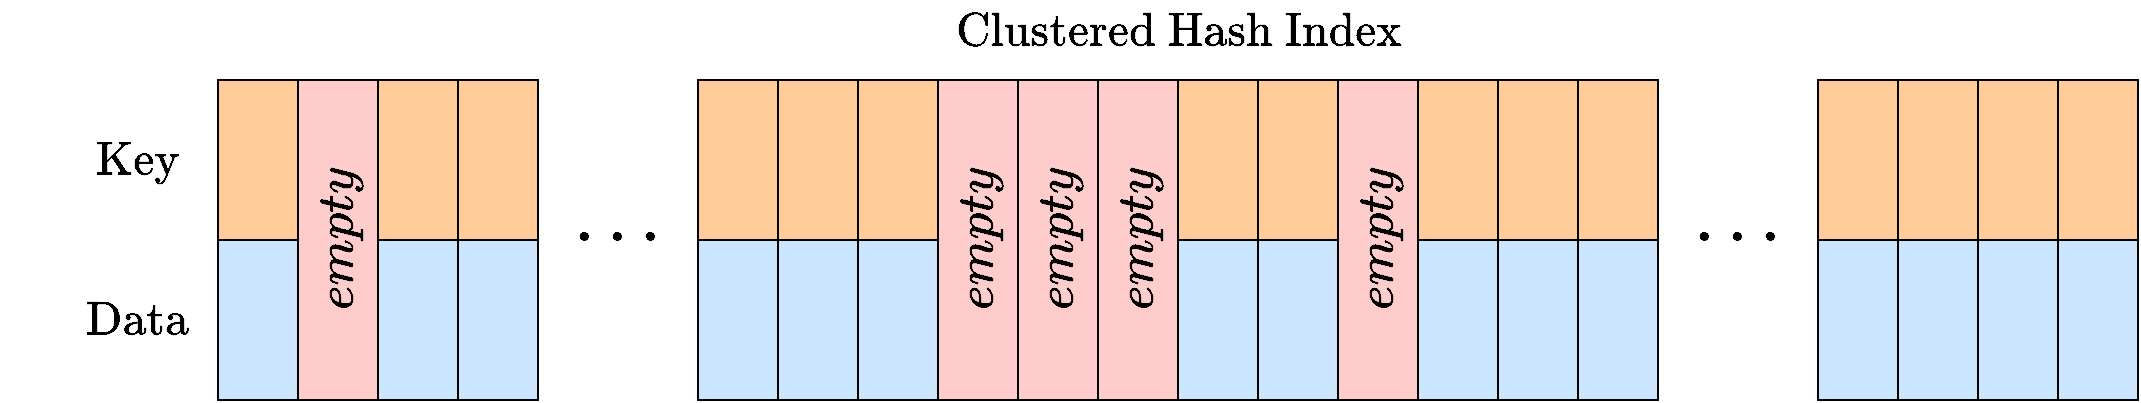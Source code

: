 <mxfile version="20.3.0" type="device"><diagram id="rjrMpkXa-ZSXB1Ds3HKZ" name="Page-1"><mxGraphModel dx="2570" dy="1050" grid="1" gridSize="10" guides="1" tooltips="1" connect="1" arrows="1" fold="1" page="1" pageScale="1" pageWidth="827" pageHeight="1169" math="1" shadow="0"><root><mxCell id="0"/><mxCell id="1" parent="0"/><mxCell id="GDVZk8woRxPXUCtdHdVP-58" value="" style="rounded=0;whiteSpace=wrap;html=1;fillColor=#cce5ff;strokeColor=#000000;" vertex="1" parent="1"><mxGeometry x="50" y="170" width="40" height="80" as="geometry"/></mxCell><mxCell id="GDVZk8woRxPXUCtdHdVP-59" value="" style="rounded=0;whiteSpace=wrap;html=1;fillColor=#cce5ff;strokeColor=#000000;" vertex="1" parent="1"><mxGeometry x="130" y="170" width="40" height="80" as="geometry"/></mxCell><mxCell id="GDVZk8woRxPXUCtdHdVP-60" value="" style="rounded=0;whiteSpace=wrap;html=1;fillColor=#cce5ff;strokeColor=#000000;" vertex="1" parent="1"><mxGeometry x="170" y="170" width="40" height="80" as="geometry"/></mxCell><mxCell id="GDVZk8woRxPXUCtdHdVP-61" value="" style="rounded=0;whiteSpace=wrap;html=1;fillColor=#cce5ff;strokeColor=#000000;" vertex="1" parent="1"><mxGeometry x="290" y="170" width="40" height="80" as="geometry"/></mxCell><mxCell id="GDVZk8woRxPXUCtdHdVP-62" value="" style="rounded=0;whiteSpace=wrap;html=1;fillColor=#cce5ff;strokeColor=#000000;" vertex="1" parent="1"><mxGeometry x="330" y="170" width="40" height="80" as="geometry"/></mxCell><mxCell id="GDVZk8woRxPXUCtdHdVP-63" value="" style="rounded=0;whiteSpace=wrap;html=1;fillColor=#cce5ff;strokeColor=#000000;" vertex="1" parent="1"><mxGeometry x="370" y="170" width="40" height="80" as="geometry"/></mxCell><mxCell id="GDVZk8woRxPXUCtdHdVP-66" value="" style="rounded=0;whiteSpace=wrap;html=1;fillColor=#cce5ff;strokeColor=#000000;" vertex="1" parent="1"><mxGeometry x="530" y="170" width="40" height="80" as="geometry"/></mxCell><mxCell id="GDVZk8woRxPXUCtdHdVP-67" value="" style="rounded=0;whiteSpace=wrap;html=1;fillColor=#cce5ff;strokeColor=#000000;" vertex="1" parent="1"><mxGeometry x="570" y="170" width="40" height="80" as="geometry"/></mxCell><mxCell id="GDVZk8woRxPXUCtdHdVP-68" value="" style="rounded=0;whiteSpace=wrap;html=1;fillColor=#cce5ff;strokeColor=#000000;" vertex="1" parent="1"><mxGeometry x="650" y="170" width="40" height="80" as="geometry"/></mxCell><mxCell id="GDVZk8woRxPXUCtdHdVP-69" value="" style="rounded=0;whiteSpace=wrap;html=1;fillColor=#cce5ff;strokeColor=#000000;" vertex="1" parent="1"><mxGeometry x="690" y="170" width="40" height="80" as="geometry"/></mxCell><mxCell id="GDVZk8woRxPXUCtdHdVP-70" value="" style="rounded=0;whiteSpace=wrap;html=1;fillColor=#cce5ff;strokeColor=#000000;" vertex="1" parent="1"><mxGeometry x="730" y="170" width="40" height="80" as="geometry"/></mxCell><mxCell id="GDVZk8woRxPXUCtdHdVP-75" value="" style="rounded=0;whiteSpace=wrap;html=1;fillColor=#ffcc99;strokeColor=#000000;" vertex="1" parent="1"><mxGeometry x="50" y="90" width="40" height="80" as="geometry"/></mxCell><mxCell id="GDVZk8woRxPXUCtdHdVP-76" value="" style="rounded=0;whiteSpace=wrap;html=1;fillColor=#ffcc99;strokeColor=#000000;" vertex="1" parent="1"><mxGeometry x="130" y="90" width="40" height="80" as="geometry"/></mxCell><mxCell id="GDVZk8woRxPXUCtdHdVP-77" value="" style="rounded=0;whiteSpace=wrap;html=1;fillColor=#ffcc99;strokeColor=#000000;" vertex="1" parent="1"><mxGeometry x="170" y="90" width="40" height="80" as="geometry"/></mxCell><mxCell id="GDVZk8woRxPXUCtdHdVP-78" value="" style="rounded=0;whiteSpace=wrap;html=1;fillColor=#ffcc99;strokeColor=#000000;fontSize=25;" vertex="1" parent="1"><mxGeometry x="290" y="90" width="40" height="80" as="geometry"/></mxCell><mxCell id="GDVZk8woRxPXUCtdHdVP-79" value="" style="rounded=0;whiteSpace=wrap;html=1;fillColor=#ffcc99;strokeColor=#000000;" vertex="1" parent="1"><mxGeometry x="330" y="90" width="40" height="80" as="geometry"/></mxCell><mxCell id="GDVZk8woRxPXUCtdHdVP-80" value="" style="rounded=0;whiteSpace=wrap;html=1;fillColor=#ffcc99;strokeColor=#000000;" vertex="1" parent="1"><mxGeometry x="370" y="90" width="40" height="80" as="geometry"/></mxCell><mxCell id="GDVZk8woRxPXUCtdHdVP-83" value="" style="rounded=0;whiteSpace=wrap;html=1;fillColor=#ffcc99;strokeColor=#000000;" vertex="1" parent="1"><mxGeometry x="530" y="90" width="40" height="80" as="geometry"/></mxCell><mxCell id="GDVZk8woRxPXUCtdHdVP-84" value="" style="rounded=0;whiteSpace=wrap;html=1;fillColor=#ffcc99;strokeColor=#000000;" vertex="1" parent="1"><mxGeometry x="570" y="90" width="40" height="80" as="geometry"/></mxCell><mxCell id="GDVZk8woRxPXUCtdHdVP-85" value="" style="rounded=0;whiteSpace=wrap;html=1;fillColor=#ffcc99;strokeColor=#000000;" vertex="1" parent="1"><mxGeometry x="650" y="90" width="40" height="80" as="geometry"/></mxCell><mxCell id="GDVZk8woRxPXUCtdHdVP-86" value="" style="rounded=0;whiteSpace=wrap;html=1;fillColor=#ffcc99;strokeColor=#000000;" vertex="1" parent="1"><mxGeometry x="690" y="90" width="40" height="80" as="geometry"/></mxCell><mxCell id="GDVZk8woRxPXUCtdHdVP-87" value="" style="rounded=0;whiteSpace=wrap;html=1;fillColor=#ffcc99;strokeColor=#000000;" vertex="1" parent="1"><mxGeometry x="730" y="90" width="40" height="80" as="geometry"/></mxCell><mxCell id="GDVZk8woRxPXUCtdHdVP-88" value="$$\dots$$" style="text;html=1;strokeColor=none;fillColor=none;align=center;verticalAlign=middle;whiteSpace=wrap;rounded=0;fontSize=31;" vertex="1" parent="1"><mxGeometry x="230" y="140" width="40" height="40" as="geometry"/></mxCell><mxCell id="GDVZk8woRxPXUCtdHdVP-89" value="$$\dots$$" style="text;html=1;strokeColor=none;fillColor=none;align=center;verticalAlign=middle;whiteSpace=wrap;rounded=0;fontSize=31;" vertex="1" parent="1"><mxGeometry x="790" y="140" width="40" height="40" as="geometry"/></mxCell><mxCell id="GDVZk8woRxPXUCtdHdVP-90" value="" style="rounded=0;whiteSpace=wrap;html=1;fillColor=#cce5ff;strokeColor=#000000;" vertex="1" parent="1"><mxGeometry x="850" y="170" width="40" height="80" as="geometry"/></mxCell><mxCell id="GDVZk8woRxPXUCtdHdVP-92" value="" style="rounded=0;whiteSpace=wrap;html=1;fillColor=#cce5ff;strokeColor=#000000;" vertex="1" parent="1"><mxGeometry x="890" y="170" width="40" height="80" as="geometry"/></mxCell><mxCell id="GDVZk8woRxPXUCtdHdVP-93" value="" style="rounded=0;whiteSpace=wrap;html=1;fillColor=#cce5ff;strokeColor=#000000;" vertex="1" parent="1"><mxGeometry x="930" y="170" width="40" height="80" as="geometry"/></mxCell><mxCell id="GDVZk8woRxPXUCtdHdVP-94" value="" style="rounded=0;whiteSpace=wrap;html=1;fillColor=#cce5ff;strokeColor=#000000;" vertex="1" parent="1"><mxGeometry x="970" y="170" width="40" height="80" as="geometry"/></mxCell><mxCell id="GDVZk8woRxPXUCtdHdVP-95" value="" style="rounded=0;whiteSpace=wrap;html=1;fillColor=#ffcc99;strokeColor=#000000;" vertex="1" parent="1"><mxGeometry x="850" y="90" width="40" height="80" as="geometry"/></mxCell><mxCell id="GDVZk8woRxPXUCtdHdVP-96" value="" style="rounded=0;whiteSpace=wrap;html=1;fillColor=#ffcc99;strokeColor=#000000;" vertex="1" parent="1"><mxGeometry x="930" y="90" width="40" height="80" as="geometry"/></mxCell><mxCell id="GDVZk8woRxPXUCtdHdVP-97" value="" style="rounded=0;whiteSpace=wrap;html=1;fillColor=#ffcc99;strokeColor=#000000;" vertex="1" parent="1"><mxGeometry x="970" y="90" width="40" height="80" as="geometry"/></mxCell><mxCell id="GDVZk8woRxPXUCtdHdVP-105" value="" style="rounded=0;whiteSpace=wrap;html=1;fillColor=#ffcccc;strokeColor=#000000;" vertex="1" parent="1"><mxGeometry x="410" y="90" width="40" height="160" as="geometry"/></mxCell><mxCell id="GDVZk8woRxPXUCtdHdVP-106" value="$$empty$$" style="text;html=1;strokeColor=none;fillColor=none;align=center;verticalAlign=middle;whiteSpace=wrap;rounded=0;fontSize=22;rotation=-90;" vertex="1" parent="1"><mxGeometry x="400" y="155" width="60" height="30" as="geometry"/></mxCell><mxCell id="GDVZk8woRxPXUCtdHdVP-107" value="" style="rounded=0;whiteSpace=wrap;html=1;fillColor=#ffcccc;strokeColor=#000000;" vertex="1" parent="1"><mxGeometry x="610" y="90" width="40" height="160" as="geometry"/></mxCell><mxCell id="GDVZk8woRxPXUCtdHdVP-108" value="$$empty$$" style="text;html=1;strokeColor=none;fillColor=none;align=center;verticalAlign=middle;whiteSpace=wrap;rounded=0;fontSize=22;rotation=-90;" vertex="1" parent="1"><mxGeometry x="600" y="155" width="60" height="30" as="geometry"/></mxCell><mxCell id="GDVZk8woRxPXUCtdHdVP-109" value="" style="rounded=0;whiteSpace=wrap;html=1;fillColor=#ffcccc;strokeColor=#000000;" vertex="1" parent="1"><mxGeometry x="90" y="90" width="40" height="160" as="geometry"/></mxCell><mxCell id="GDVZk8woRxPXUCtdHdVP-110" value="$$empty$$" style="text;html=1;strokeColor=none;fillColor=none;align=center;verticalAlign=middle;whiteSpace=wrap;rounded=0;fontSize=22;rotation=-90;" vertex="1" parent="1"><mxGeometry x="80" y="155" width="60" height="30" as="geometry"/></mxCell><mxCell id="GDVZk8woRxPXUCtdHdVP-114" value="" style="rounded=0;whiteSpace=wrap;html=1;fillColor=#ffcc99;strokeColor=#000000;" vertex="1" parent="1"><mxGeometry x="890" y="90" width="40" height="80" as="geometry"/></mxCell><mxCell id="GDVZk8woRxPXUCtdHdVP-116" value="" style="rounded=0;whiteSpace=wrap;html=1;fillColor=#ffcccc;strokeColor=#000000;" vertex="1" parent="1"><mxGeometry x="450" y="90" width="40" height="160" as="geometry"/></mxCell><mxCell id="GDVZk8woRxPXUCtdHdVP-117" value="" style="rounded=0;whiteSpace=wrap;html=1;fillColor=#ffcccc;strokeColor=#000000;" vertex="1" parent="1"><mxGeometry x="490" y="90" width="40" height="160" as="geometry"/></mxCell><mxCell id="GDVZk8woRxPXUCtdHdVP-118" value="$$empty$$" style="text;html=1;strokeColor=none;fillColor=none;align=center;verticalAlign=middle;whiteSpace=wrap;rounded=0;fontSize=22;rotation=-90;" vertex="1" parent="1"><mxGeometry x="480" y="155" width="60" height="30" as="geometry"/></mxCell><mxCell id="GDVZk8woRxPXUCtdHdVP-119" value="$$empty$$" style="text;html=1;strokeColor=none;fillColor=none;align=center;verticalAlign=middle;whiteSpace=wrap;rounded=0;fontSize=22;rotation=-90;" vertex="1" parent="1"><mxGeometry x="440" y="155" width="60" height="30" as="geometry"/></mxCell><mxCell id="GDVZk8woRxPXUCtdHdVP-120" value="$$\text{Key}$$" style="text;html=1;strokeColor=none;fillColor=none;align=center;verticalAlign=middle;whiteSpace=wrap;rounded=0;fontSize=20;" vertex="1" parent="1"><mxGeometry x="-20" y="115" width="60" height="30" as="geometry"/></mxCell><mxCell id="GDVZk8woRxPXUCtdHdVP-121" value="$$\text{Data}$$" style="text;html=1;strokeColor=none;fillColor=none;align=center;verticalAlign=middle;whiteSpace=wrap;rounded=0;fontSize=20;" vertex="1" parent="1"><mxGeometry x="-20" y="195" width="60" height="30" as="geometry"/></mxCell><mxCell id="GDVZk8woRxPXUCtdHdVP-122" value="$$\text{Clustered Hash Index}$$" style="text;html=1;strokeColor=none;fillColor=none;align=center;verticalAlign=middle;whiteSpace=wrap;rounded=0;fontSize=20;" vertex="1" parent="1"><mxGeometry x="50" y="50" width="960" height="30" as="geometry"/></mxCell></root></mxGraphModel></diagram></mxfile>